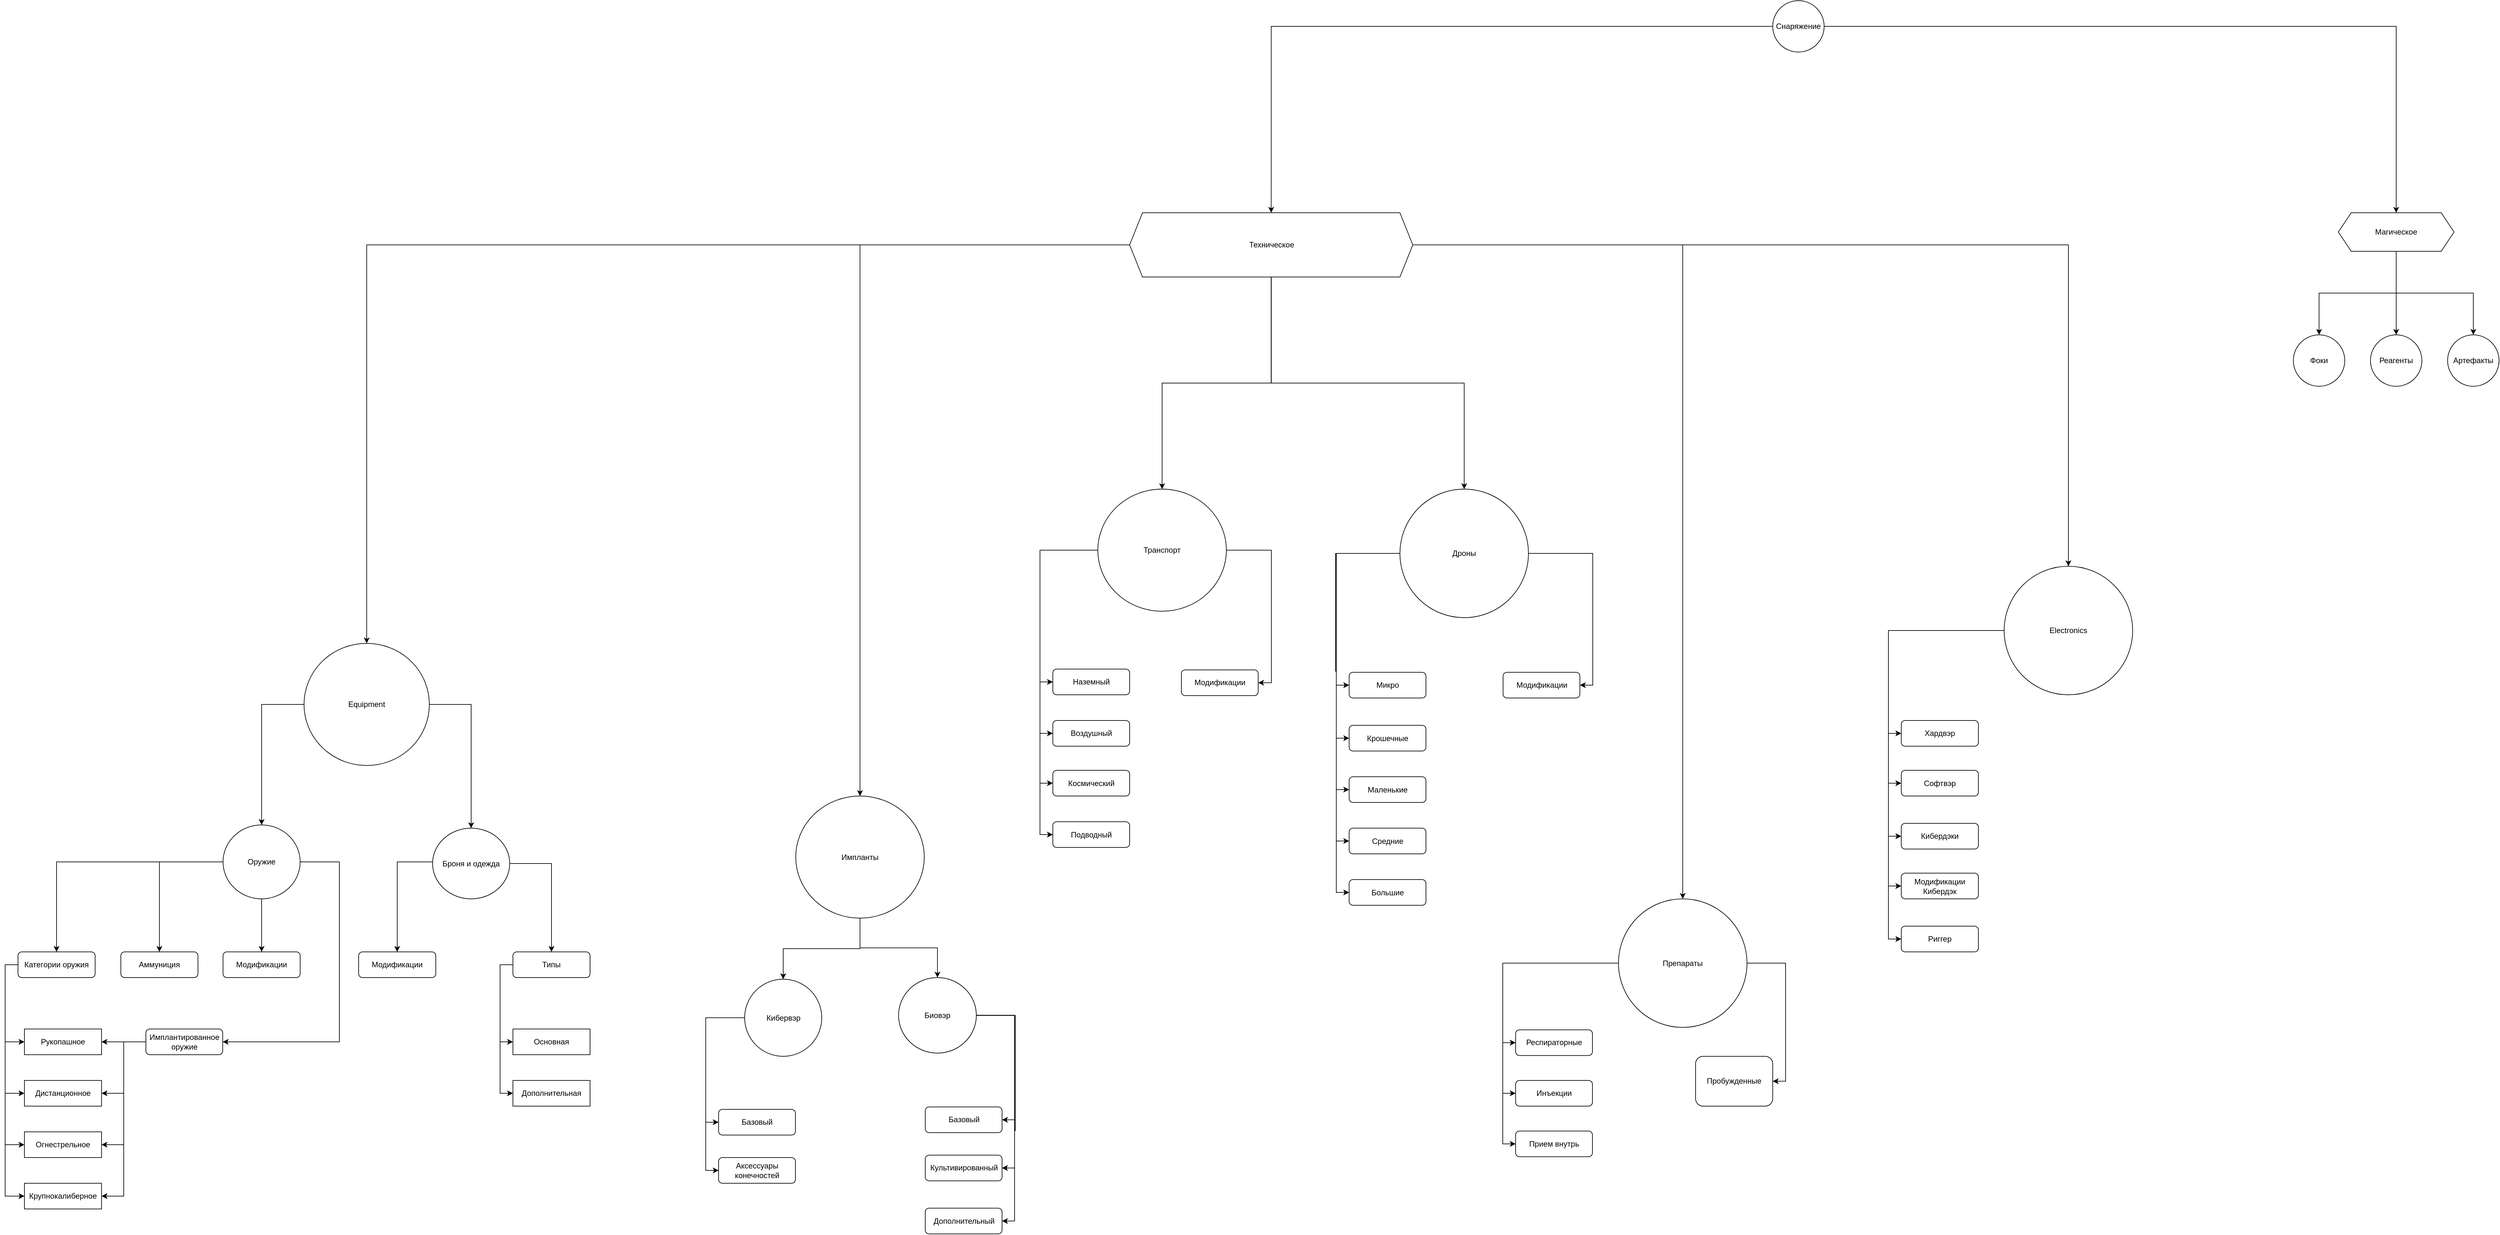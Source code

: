 <mxfile version="24.2.3" type="github">
  <diagram name="Страница — 1" id="TkwZ9CzfB_ljM-OEGUb-">
    <mxGraphModel dx="5728" dy="3205" grid="1" gridSize="10" guides="1" tooltips="1" connect="1" arrows="1" fold="1" page="1" pageScale="1" pageWidth="827" pageHeight="1169" math="0" shadow="0">
      <root>
        <mxCell id="0" />
        <mxCell id="1" parent="0" />
        <mxCell id="qQ1swpSXQCYVN6z1yTtD-25" style="edgeStyle=orthogonalEdgeStyle;rounded=0;orthogonalLoop=1;jettySize=auto;html=1;" parent="1" source="qQ1swpSXQCYVN6z1yTtD-8" target="qQ1swpSXQCYVN6z1yTtD-22" edge="1">
          <mxGeometry relative="1" as="geometry" />
        </mxCell>
        <mxCell id="qQ1swpSXQCYVN6z1yTtD-26" style="edgeStyle=orthogonalEdgeStyle;rounded=0;orthogonalLoop=1;jettySize=auto;html=1;" parent="1" source="qQ1swpSXQCYVN6z1yTtD-8" target="qQ1swpSXQCYVN6z1yTtD-23" edge="1">
          <mxGeometry relative="1" as="geometry" />
        </mxCell>
        <mxCell id="qQ1swpSXQCYVN6z1yTtD-8" value="Equipment" style="ellipse;whiteSpace=wrap;html=1;" parent="1" vertex="1">
          <mxGeometry x="-3165" y="-280" width="195" height="190" as="geometry" />
        </mxCell>
        <mxCell id="qQ1swpSXQCYVN6z1yTtD-29" style="edgeStyle=orthogonalEdgeStyle;rounded=0;orthogonalLoop=1;jettySize=auto;html=1;" parent="1" source="qQ1swpSXQCYVN6z1yTtD-10" target="qQ1swpSXQCYVN6z1yTtD-27" edge="1">
          <mxGeometry relative="1" as="geometry" />
        </mxCell>
        <mxCell id="qQ1swpSXQCYVN6z1yTtD-30" style="edgeStyle=orthogonalEdgeStyle;rounded=0;orthogonalLoop=1;jettySize=auto;html=1;" parent="1" source="qQ1swpSXQCYVN6z1yTtD-10" target="qQ1swpSXQCYVN6z1yTtD-28" edge="1">
          <mxGeometry relative="1" as="geometry" />
        </mxCell>
        <mxCell id="qQ1swpSXQCYVN6z1yTtD-10" value="Импланты" style="ellipse;whiteSpace=wrap;html=1;" parent="1" vertex="1">
          <mxGeometry x="-2400" y="-42.5" width="200" height="190" as="geometry" />
        </mxCell>
        <mxCell id="kcCB_qPzNy23vx8DAFme-77" style="edgeStyle=orthogonalEdgeStyle;rounded=0;orthogonalLoop=1;jettySize=auto;html=1;entryX=0;entryY=0.5;entryDx=0;entryDy=0;" edge="1" parent="1" source="qQ1swpSXQCYVN6z1yTtD-11" target="kcCB_qPzNy23vx8DAFme-71">
          <mxGeometry relative="1" as="geometry">
            <Array as="points">
              <mxPoint x="-2020" y="-425" />
              <mxPoint x="-2020" y="-220" />
            </Array>
          </mxGeometry>
        </mxCell>
        <mxCell id="kcCB_qPzNy23vx8DAFme-78" style="edgeStyle=orthogonalEdgeStyle;rounded=0;orthogonalLoop=1;jettySize=auto;html=1;entryX=0;entryY=0.5;entryDx=0;entryDy=0;" edge="1" parent="1" source="qQ1swpSXQCYVN6z1yTtD-11" target="kcCB_qPzNy23vx8DAFme-72">
          <mxGeometry relative="1" as="geometry">
            <Array as="points">
              <mxPoint x="-2020" y="-425" />
              <mxPoint x="-2020" y="-140" />
            </Array>
          </mxGeometry>
        </mxCell>
        <mxCell id="kcCB_qPzNy23vx8DAFme-79" style="edgeStyle=orthogonalEdgeStyle;rounded=0;orthogonalLoop=1;jettySize=auto;html=1;entryX=0;entryY=0.5;entryDx=0;entryDy=0;" edge="1" parent="1" source="qQ1swpSXQCYVN6z1yTtD-11" target="kcCB_qPzNy23vx8DAFme-73">
          <mxGeometry relative="1" as="geometry">
            <Array as="points">
              <mxPoint x="-2020" y="-425" />
              <mxPoint x="-2020" y="-62" />
            </Array>
          </mxGeometry>
        </mxCell>
        <mxCell id="kcCB_qPzNy23vx8DAFme-80" style="edgeStyle=orthogonalEdgeStyle;rounded=0;orthogonalLoop=1;jettySize=auto;html=1;entryX=0;entryY=0.5;entryDx=0;entryDy=0;" edge="1" parent="1" source="qQ1swpSXQCYVN6z1yTtD-11" target="kcCB_qPzNy23vx8DAFme-74">
          <mxGeometry relative="1" as="geometry">
            <Array as="points">
              <mxPoint x="-2020" y="-425" />
              <mxPoint x="-2020" y="18" />
            </Array>
          </mxGeometry>
        </mxCell>
        <mxCell id="kcCB_qPzNy23vx8DAFme-83" style="edgeStyle=orthogonalEdgeStyle;rounded=0;orthogonalLoop=1;jettySize=auto;html=1;entryX=1;entryY=0.5;entryDx=0;entryDy=0;" edge="1" parent="1" source="qQ1swpSXQCYVN6z1yTtD-11" target="kcCB_qPzNy23vx8DAFme-75">
          <mxGeometry relative="1" as="geometry">
            <Array as="points">
              <mxPoint x="-1660" y="-425" />
              <mxPoint x="-1660" y="-219" />
            </Array>
          </mxGeometry>
        </mxCell>
        <mxCell id="qQ1swpSXQCYVN6z1yTtD-11" value="Транспорт" style="ellipse;whiteSpace=wrap;html=1;" parent="1" vertex="1">
          <mxGeometry x="-1930" y="-520" width="200" height="190" as="geometry" />
        </mxCell>
        <mxCell id="kcCB_qPzNy23vx8DAFme-103" style="edgeStyle=orthogonalEdgeStyle;rounded=0;orthogonalLoop=1;jettySize=auto;html=1;entryX=0;entryY=0.5;entryDx=0;entryDy=0;" edge="1" parent="1" source="qQ1swpSXQCYVN6z1yTtD-12" target="kcCB_qPzNy23vx8DAFme-92">
          <mxGeometry relative="1" as="geometry">
            <Array as="points">
              <mxPoint x="-1560" y="-419.5" />
              <mxPoint x="-1560" y="-277.5" />
              <mxPoint x="-1559" y="-277.5" />
              <mxPoint x="-1559" y="-215.5" />
            </Array>
          </mxGeometry>
        </mxCell>
        <mxCell id="kcCB_qPzNy23vx8DAFme-104" style="edgeStyle=orthogonalEdgeStyle;rounded=0;orthogonalLoop=1;jettySize=auto;html=1;entryX=0;entryY=0.5;entryDx=0;entryDy=0;" edge="1" parent="1" source="qQ1swpSXQCYVN6z1yTtD-12" target="kcCB_qPzNy23vx8DAFme-93">
          <mxGeometry relative="1" as="geometry">
            <Array as="points">
              <mxPoint x="-1560" y="-419.5" />
              <mxPoint x="-1560" y="-236.5" />
              <mxPoint x="-1559" y="-236.5" />
              <mxPoint x="-1559" y="-132.5" />
            </Array>
          </mxGeometry>
        </mxCell>
        <mxCell id="kcCB_qPzNy23vx8DAFme-105" style="edgeStyle=orthogonalEdgeStyle;rounded=0;orthogonalLoop=1;jettySize=auto;html=1;entryX=0;entryY=0.5;entryDx=0;entryDy=0;" edge="1" parent="1" source="qQ1swpSXQCYVN6z1yTtD-12" target="kcCB_qPzNy23vx8DAFme-94">
          <mxGeometry relative="1" as="geometry">
            <Array as="points">
              <mxPoint x="-1559" y="-419.5" />
              <mxPoint x="-1559" y="-52.5" />
            </Array>
          </mxGeometry>
        </mxCell>
        <mxCell id="kcCB_qPzNy23vx8DAFme-106" style="edgeStyle=orthogonalEdgeStyle;rounded=0;orthogonalLoop=1;jettySize=auto;html=1;entryX=0;entryY=0.5;entryDx=0;entryDy=0;" edge="1" parent="1" source="qQ1swpSXQCYVN6z1yTtD-12" target="kcCB_qPzNy23vx8DAFme-95">
          <mxGeometry relative="1" as="geometry">
            <Array as="points">
              <mxPoint x="-1559" y="-419.5" />
              <mxPoint x="-1559" y="27.5" />
            </Array>
          </mxGeometry>
        </mxCell>
        <mxCell id="kcCB_qPzNy23vx8DAFme-107" style="edgeStyle=orthogonalEdgeStyle;rounded=0;orthogonalLoop=1;jettySize=auto;html=1;entryX=0;entryY=0.5;entryDx=0;entryDy=0;" edge="1" parent="1" source="qQ1swpSXQCYVN6z1yTtD-12" target="kcCB_qPzNy23vx8DAFme-96">
          <mxGeometry relative="1" as="geometry">
            <Array as="points">
              <mxPoint x="-1559" y="-419.5" />
              <mxPoint x="-1559" y="107.5" />
            </Array>
          </mxGeometry>
        </mxCell>
        <mxCell id="kcCB_qPzNy23vx8DAFme-108" style="edgeStyle=orthogonalEdgeStyle;rounded=0;orthogonalLoop=1;jettySize=auto;html=1;entryX=1;entryY=0.5;entryDx=0;entryDy=0;" edge="1" parent="1" source="qQ1swpSXQCYVN6z1yTtD-12" target="kcCB_qPzNy23vx8DAFme-84">
          <mxGeometry relative="1" as="geometry">
            <Array as="points">
              <mxPoint x="-1160" y="-419.5" />
              <mxPoint x="-1160" y="-215.5" />
            </Array>
          </mxGeometry>
        </mxCell>
        <mxCell id="qQ1swpSXQCYVN6z1yTtD-12" value="Дроны" style="ellipse;whiteSpace=wrap;html=1;" parent="1" vertex="1">
          <mxGeometry x="-1460" y="-520" width="200" height="200" as="geometry" />
        </mxCell>
        <mxCell id="kcCB_qPzNy23vx8DAFme-123" style="edgeStyle=orthogonalEdgeStyle;rounded=0;orthogonalLoop=1;jettySize=auto;html=1;entryX=0;entryY=0.5;entryDx=0;entryDy=0;" edge="1" parent="1" source="qQ1swpSXQCYVN6z1yTtD-13" target="kcCB_qPzNy23vx8DAFme-120">
          <mxGeometry relative="1" as="geometry" />
        </mxCell>
        <mxCell id="kcCB_qPzNy23vx8DAFme-124" style="edgeStyle=orthogonalEdgeStyle;rounded=0;orthogonalLoop=1;jettySize=auto;html=1;entryX=0;entryY=0.5;entryDx=0;entryDy=0;" edge="1" parent="1" source="qQ1swpSXQCYVN6z1yTtD-13" target="kcCB_qPzNy23vx8DAFme-121">
          <mxGeometry relative="1" as="geometry" />
        </mxCell>
        <mxCell id="kcCB_qPzNy23vx8DAFme-125" style="edgeStyle=orthogonalEdgeStyle;rounded=0;orthogonalLoop=1;jettySize=auto;html=1;entryX=0;entryY=0.5;entryDx=0;entryDy=0;" edge="1" parent="1" source="qQ1swpSXQCYVN6z1yTtD-13" target="kcCB_qPzNy23vx8DAFme-122">
          <mxGeometry relative="1" as="geometry" />
        </mxCell>
        <mxCell id="kcCB_qPzNy23vx8DAFme-127" style="edgeStyle=orthogonalEdgeStyle;rounded=0;orthogonalLoop=1;jettySize=auto;html=1;entryX=1;entryY=0.5;entryDx=0;entryDy=0;" edge="1" parent="1" source="qQ1swpSXQCYVN6z1yTtD-13" target="kcCB_qPzNy23vx8DAFme-126">
          <mxGeometry relative="1" as="geometry">
            <Array as="points">
              <mxPoint x="-860" y="218" />
              <mxPoint x="-860" y="401" />
            </Array>
          </mxGeometry>
        </mxCell>
        <mxCell id="qQ1swpSXQCYVN6z1yTtD-13" value="Препараты" style="ellipse;whiteSpace=wrap;html=1;" parent="1" vertex="1">
          <mxGeometry x="-1120" y="117.5" width="200" height="200" as="geometry" />
        </mxCell>
        <mxCell id="kcCB_qPzNy23vx8DAFme-133" style="edgeStyle=orthogonalEdgeStyle;rounded=0;orthogonalLoop=1;jettySize=auto;html=1;entryX=0;entryY=0.5;entryDx=0;entryDy=0;" edge="1" parent="1" source="qQ1swpSXQCYVN6z1yTtD-14" target="kcCB_qPzNy23vx8DAFme-128">
          <mxGeometry relative="1" as="geometry" />
        </mxCell>
        <mxCell id="kcCB_qPzNy23vx8DAFme-134" style="edgeStyle=orthogonalEdgeStyle;rounded=0;orthogonalLoop=1;jettySize=auto;html=1;entryX=0;entryY=0.5;entryDx=0;entryDy=0;" edge="1" parent="1" source="qQ1swpSXQCYVN6z1yTtD-14" target="kcCB_qPzNy23vx8DAFme-129">
          <mxGeometry relative="1" as="geometry" />
        </mxCell>
        <mxCell id="kcCB_qPzNy23vx8DAFme-135" style="edgeStyle=orthogonalEdgeStyle;rounded=0;orthogonalLoop=1;jettySize=auto;html=1;entryX=0;entryY=0.5;entryDx=0;entryDy=0;" edge="1" parent="1" source="qQ1swpSXQCYVN6z1yTtD-14" target="kcCB_qPzNy23vx8DAFme-130">
          <mxGeometry relative="1" as="geometry" />
        </mxCell>
        <mxCell id="kcCB_qPzNy23vx8DAFme-136" style="edgeStyle=orthogonalEdgeStyle;rounded=0;orthogonalLoop=1;jettySize=auto;html=1;entryX=0;entryY=0.5;entryDx=0;entryDy=0;" edge="1" parent="1" source="qQ1swpSXQCYVN6z1yTtD-14" target="kcCB_qPzNy23vx8DAFme-131">
          <mxGeometry relative="1" as="geometry" />
        </mxCell>
        <mxCell id="kcCB_qPzNy23vx8DAFme-137" style="edgeStyle=orthogonalEdgeStyle;rounded=0;orthogonalLoop=1;jettySize=auto;html=1;entryX=0;entryY=0.5;entryDx=0;entryDy=0;" edge="1" parent="1" source="qQ1swpSXQCYVN6z1yTtD-14" target="kcCB_qPzNy23vx8DAFme-132">
          <mxGeometry relative="1" as="geometry" />
        </mxCell>
        <mxCell id="qQ1swpSXQCYVN6z1yTtD-14" value="Electronics" style="ellipse;whiteSpace=wrap;html=1;" parent="1" vertex="1">
          <mxGeometry x="-520" y="-400" width="200" height="200" as="geometry" />
        </mxCell>
        <mxCell id="kcCB_qPzNy23vx8DAFme-44" style="edgeStyle=orthogonalEdgeStyle;rounded=0;orthogonalLoop=1;jettySize=auto;html=1;entryX=0.5;entryY=0;entryDx=0;entryDy=0;" edge="1" parent="1" source="qQ1swpSXQCYVN6z1yTtD-22" target="kcCB_qPzNy23vx8DAFme-30">
          <mxGeometry relative="1" as="geometry" />
        </mxCell>
        <mxCell id="kcCB_qPzNy23vx8DAFme-45" style="edgeStyle=orthogonalEdgeStyle;rounded=0;orthogonalLoop=1;jettySize=auto;html=1;entryX=0.5;entryY=0;entryDx=0;entryDy=0;" edge="1" parent="1" source="qQ1swpSXQCYVN6z1yTtD-22" target="kcCB_qPzNy23vx8DAFme-39">
          <mxGeometry relative="1" as="geometry" />
        </mxCell>
        <mxCell id="kcCB_qPzNy23vx8DAFme-46" style="edgeStyle=orthogonalEdgeStyle;rounded=0;orthogonalLoop=1;jettySize=auto;html=1;" edge="1" parent="1" source="qQ1swpSXQCYVN6z1yTtD-22" target="kcCB_qPzNy23vx8DAFme-41">
          <mxGeometry relative="1" as="geometry" />
        </mxCell>
        <mxCell id="kcCB_qPzNy23vx8DAFme-66" style="edgeStyle=orthogonalEdgeStyle;rounded=0;orthogonalLoop=1;jettySize=auto;html=1;entryX=1;entryY=0.5;entryDx=0;entryDy=0;" edge="1" parent="1" source="qQ1swpSXQCYVN6z1yTtD-22" target="kcCB_qPzNy23vx8DAFme-61">
          <mxGeometry relative="1" as="geometry">
            <Array as="points">
              <mxPoint x="-3110" y="60" />
              <mxPoint x="-3110" y="340" />
            </Array>
          </mxGeometry>
        </mxCell>
        <mxCell id="qQ1swpSXQCYVN6z1yTtD-22" value="Оружие" style="ellipse;whiteSpace=wrap;html=1;" parent="1" vertex="1">
          <mxGeometry x="-3291" y="2.5" width="120" height="115" as="geometry" />
        </mxCell>
        <mxCell id="kcCB_qPzNy23vx8DAFme-12" style="edgeStyle=orthogonalEdgeStyle;rounded=0;orthogonalLoop=1;jettySize=auto;html=1;entryX=0.5;entryY=0;entryDx=0;entryDy=0;" edge="1" parent="1" source="qQ1swpSXQCYVN6z1yTtD-23" target="kcCB_qPzNy23vx8DAFme-1">
          <mxGeometry relative="1" as="geometry" />
        </mxCell>
        <mxCell id="kcCB_qPzNy23vx8DAFme-19" style="edgeStyle=orthogonalEdgeStyle;rounded=0;orthogonalLoop=1;jettySize=auto;html=1;entryX=0.5;entryY=0;entryDx=0;entryDy=0;" edge="1" parent="1" source="qQ1swpSXQCYVN6z1yTtD-23" target="kcCB_qPzNy23vx8DAFme-18">
          <mxGeometry relative="1" as="geometry">
            <Array as="points">
              <mxPoint x="-3020" y="60" />
            </Array>
          </mxGeometry>
        </mxCell>
        <mxCell id="qQ1swpSXQCYVN6z1yTtD-23" value="Броня и одежда" style="ellipse;whiteSpace=wrap;html=1;" parent="1" vertex="1">
          <mxGeometry x="-2965" y="7.5" width="120" height="110" as="geometry" />
        </mxCell>
        <mxCell id="kcCB_qPzNy23vx8DAFme-62" style="edgeStyle=orthogonalEdgeStyle;rounded=0;orthogonalLoop=1;jettySize=auto;html=1;entryX=0;entryY=0.5;entryDx=0;entryDy=0;" edge="1" parent="1" source="qQ1swpSXQCYVN6z1yTtD-27" target="kcCB_qPzNy23vx8DAFme-59">
          <mxGeometry relative="1" as="geometry">
            <Array as="points">
              <mxPoint x="-2540" y="303" />
              <mxPoint x="-2540" y="465" />
            </Array>
          </mxGeometry>
        </mxCell>
        <mxCell id="kcCB_qPzNy23vx8DAFme-63" style="edgeStyle=orthogonalEdgeStyle;rounded=0;orthogonalLoop=1;jettySize=auto;html=1;entryX=0;entryY=0.5;entryDx=0;entryDy=0;" edge="1" parent="1" source="qQ1swpSXQCYVN6z1yTtD-27" target="kcCB_qPzNy23vx8DAFme-60">
          <mxGeometry relative="1" as="geometry">
            <Array as="points">
              <mxPoint x="-2540" y="303" />
              <mxPoint x="-2540" y="540" />
            </Array>
          </mxGeometry>
        </mxCell>
        <mxCell id="qQ1swpSXQCYVN6z1yTtD-27" value="Кибервэр" style="ellipse;whiteSpace=wrap;html=1;" parent="1" vertex="1">
          <mxGeometry x="-2479.5" y="242.5" width="120" height="120" as="geometry" />
        </mxCell>
        <mxCell id="kcCB_qPzNy23vx8DAFme-65" style="edgeStyle=orthogonalEdgeStyle;rounded=0;orthogonalLoop=1;jettySize=auto;html=1;entryX=1;entryY=0.5;entryDx=0;entryDy=0;" edge="1" parent="1" source="qQ1swpSXQCYVN6z1yTtD-28" target="kcCB_qPzNy23vx8DAFme-56">
          <mxGeometry relative="1" as="geometry">
            <Array as="points">
              <mxPoint x="-2059.5" y="299.25" />
              <mxPoint x="-2059.5" y="461.25" />
            </Array>
          </mxGeometry>
        </mxCell>
        <mxCell id="kcCB_qPzNy23vx8DAFme-109" style="edgeStyle=orthogonalEdgeStyle;rounded=0;orthogonalLoop=1;jettySize=auto;html=1;entryX=1;entryY=0.5;entryDx=0;entryDy=0;" edge="1" parent="1" source="qQ1swpSXQCYVN6z1yTtD-28" target="kcCB_qPzNy23vx8DAFme-57">
          <mxGeometry relative="1" as="geometry">
            <Array as="points">
              <mxPoint x="-2059.5" y="299.25" />
              <mxPoint x="-2059.5" y="536.25" />
            </Array>
          </mxGeometry>
        </mxCell>
        <mxCell id="kcCB_qPzNy23vx8DAFme-110" style="edgeStyle=orthogonalEdgeStyle;rounded=0;orthogonalLoop=1;jettySize=auto;html=1;entryX=1;entryY=0.5;entryDx=0;entryDy=0;" edge="1" parent="1" source="qQ1swpSXQCYVN6z1yTtD-28" target="kcCB_qPzNy23vx8DAFme-58">
          <mxGeometry relative="1" as="geometry">
            <Array as="points">
              <mxPoint x="-2058.5" y="299.25" />
              <mxPoint x="-2058.5" y="478.25" />
              <mxPoint x="-2059.5" y="478.25" />
              <mxPoint x="-2059.5" y="619.25" />
            </Array>
          </mxGeometry>
        </mxCell>
        <mxCell id="qQ1swpSXQCYVN6z1yTtD-28" value="Биовэр" style="ellipse;whiteSpace=wrap;html=1;" parent="1" vertex="1">
          <mxGeometry x="-2240" y="240" width="121" height="117.5" as="geometry" />
        </mxCell>
        <mxCell id="kcCB_qPzNy23vx8DAFme-16" style="edgeStyle=orthogonalEdgeStyle;rounded=0;orthogonalLoop=1;jettySize=auto;html=1;entryX=0;entryY=0.5;entryDx=0;entryDy=0;" edge="1" parent="1" source="kcCB_qPzNy23vx8DAFme-1" target="kcCB_qPzNy23vx8DAFme-7">
          <mxGeometry relative="1" as="geometry">
            <Array as="points">
              <mxPoint x="-2860" y="220" />
              <mxPoint x="-2860" y="340" />
            </Array>
          </mxGeometry>
        </mxCell>
        <mxCell id="kcCB_qPzNy23vx8DAFme-17" style="edgeStyle=orthogonalEdgeStyle;rounded=0;orthogonalLoop=1;jettySize=auto;html=1;entryX=0;entryY=0.5;entryDx=0;entryDy=0;" edge="1" parent="1" source="kcCB_qPzNy23vx8DAFme-1" target="kcCB_qPzNy23vx8DAFme-8">
          <mxGeometry relative="1" as="geometry">
            <Array as="points">
              <mxPoint x="-2860" y="220" />
              <mxPoint x="-2860" y="420" />
            </Array>
          </mxGeometry>
        </mxCell>
        <mxCell id="kcCB_qPzNy23vx8DAFme-1" value="Типы" style="rounded=1;whiteSpace=wrap;html=1;" vertex="1" parent="1">
          <mxGeometry x="-2840" y="200" width="120" height="40" as="geometry" />
        </mxCell>
        <mxCell id="kcCB_qPzNy23vx8DAFme-7" value="Основная" style="rounded=0;whiteSpace=wrap;html=1;" vertex="1" parent="1">
          <mxGeometry x="-2840" y="320" width="120" height="40" as="geometry" />
        </mxCell>
        <mxCell id="kcCB_qPzNy23vx8DAFme-8" value="Дополнительная" style="rounded=0;whiteSpace=wrap;html=1;" vertex="1" parent="1">
          <mxGeometry x="-2840" y="400" width="120" height="40" as="geometry" />
        </mxCell>
        <mxCell id="kcCB_qPzNy23vx8DAFme-18" value="Модификации" style="rounded=1;whiteSpace=wrap;html=1;" vertex="1" parent="1">
          <mxGeometry x="-3080" y="200" width="120" height="40" as="geometry" />
        </mxCell>
        <mxCell id="kcCB_qPzNy23vx8DAFme-30" value="Модификации" style="rounded=1;whiteSpace=wrap;html=1;" vertex="1" parent="1">
          <mxGeometry x="-3291" y="200" width="120" height="40" as="geometry" />
        </mxCell>
        <mxCell id="kcCB_qPzNy23vx8DAFme-39" value="Аммуниция" style="rounded=1;whiteSpace=wrap;html=1;" vertex="1" parent="1">
          <mxGeometry x="-3450" y="200" width="120" height="40" as="geometry" />
        </mxCell>
        <mxCell id="kcCB_qPzNy23vx8DAFme-111" style="edgeStyle=orthogonalEdgeStyle;rounded=0;orthogonalLoop=1;jettySize=auto;html=1;entryX=0;entryY=0.5;entryDx=0;entryDy=0;" edge="1" parent="1" source="kcCB_qPzNy23vx8DAFme-41" target="kcCB_qPzNy23vx8DAFme-48">
          <mxGeometry relative="1" as="geometry">
            <Array as="points">
              <mxPoint x="-3630" y="220" />
              <mxPoint x="-3630" y="340" />
            </Array>
          </mxGeometry>
        </mxCell>
        <mxCell id="kcCB_qPzNy23vx8DAFme-112" style="edgeStyle=orthogonalEdgeStyle;rounded=0;orthogonalLoop=1;jettySize=auto;html=1;entryX=0;entryY=0.5;entryDx=0;entryDy=0;" edge="1" parent="1" source="kcCB_qPzNy23vx8DAFme-41" target="kcCB_qPzNy23vx8DAFme-49">
          <mxGeometry relative="1" as="geometry">
            <Array as="points">
              <mxPoint x="-3630" y="220" />
              <mxPoint x="-3630" y="420" />
            </Array>
          </mxGeometry>
        </mxCell>
        <mxCell id="kcCB_qPzNy23vx8DAFme-113" style="edgeStyle=orthogonalEdgeStyle;rounded=0;orthogonalLoop=1;jettySize=auto;html=1;entryX=0;entryY=0.5;entryDx=0;entryDy=0;" edge="1" parent="1" source="kcCB_qPzNy23vx8DAFme-41" target="kcCB_qPzNy23vx8DAFme-50">
          <mxGeometry relative="1" as="geometry">
            <Array as="points">
              <mxPoint x="-3630" y="220" />
              <mxPoint x="-3630" y="500" />
            </Array>
          </mxGeometry>
        </mxCell>
        <mxCell id="kcCB_qPzNy23vx8DAFme-114" style="edgeStyle=orthogonalEdgeStyle;rounded=0;orthogonalLoop=1;jettySize=auto;html=1;entryX=0;entryY=0.5;entryDx=0;entryDy=0;" edge="1" parent="1" source="kcCB_qPzNy23vx8DAFme-41" target="kcCB_qPzNy23vx8DAFme-51">
          <mxGeometry relative="1" as="geometry">
            <Array as="points">
              <mxPoint x="-3630" y="220" />
              <mxPoint x="-3630" y="580" />
            </Array>
          </mxGeometry>
        </mxCell>
        <mxCell id="kcCB_qPzNy23vx8DAFme-41" value="Категории оружия" style="rounded=1;whiteSpace=wrap;html=1;" vertex="1" parent="1">
          <mxGeometry x="-3610" y="200" width="120" height="40" as="geometry" />
        </mxCell>
        <mxCell id="kcCB_qPzNy23vx8DAFme-48" value="Рукопашное" style="rounded=0;whiteSpace=wrap;html=1;" vertex="1" parent="1">
          <mxGeometry x="-3600" y="320" width="120" height="40" as="geometry" />
        </mxCell>
        <mxCell id="kcCB_qPzNy23vx8DAFme-49" value="Дистанционное" style="rounded=0;whiteSpace=wrap;html=1;" vertex="1" parent="1">
          <mxGeometry x="-3600" y="400" width="120" height="40" as="geometry" />
        </mxCell>
        <mxCell id="kcCB_qPzNy23vx8DAFme-50" value="Огнестрельное" style="rounded=0;whiteSpace=wrap;html=1;" vertex="1" parent="1">
          <mxGeometry x="-3600" y="480" width="120" height="40" as="geometry" />
        </mxCell>
        <mxCell id="kcCB_qPzNy23vx8DAFme-51" value="Крупнокалиберное" style="rounded=0;whiteSpace=wrap;html=1;" vertex="1" parent="1">
          <mxGeometry x="-3600" y="560" width="120" height="40" as="geometry" />
        </mxCell>
        <mxCell id="kcCB_qPzNy23vx8DAFme-56" value="Базовый" style="rounded=1;whiteSpace=wrap;html=1;" vertex="1" parent="1">
          <mxGeometry x="-2198.5" y="441.25" width="119.5" height="40" as="geometry" />
        </mxCell>
        <mxCell id="kcCB_qPzNy23vx8DAFme-57" value="Культивированный" style="rounded=1;whiteSpace=wrap;html=1;" vertex="1" parent="1">
          <mxGeometry x="-2198.5" y="516.25" width="119.5" height="40" as="geometry" />
        </mxCell>
        <mxCell id="kcCB_qPzNy23vx8DAFme-58" value="Дополнительный" style="rounded=1;whiteSpace=wrap;html=1;" vertex="1" parent="1">
          <mxGeometry x="-2198.5" y="598.75" width="119.5" height="40" as="geometry" />
        </mxCell>
        <mxCell id="kcCB_qPzNy23vx8DAFme-59" value="Базовый" style="rounded=1;whiteSpace=wrap;html=1;" vertex="1" parent="1">
          <mxGeometry x="-2520" y="445" width="119.5" height="40" as="geometry" />
        </mxCell>
        <mxCell id="kcCB_qPzNy23vx8DAFme-60" value="Аксессуары конечностей" style="rounded=1;whiteSpace=wrap;html=1;" vertex="1" parent="1">
          <mxGeometry x="-2520" y="520" width="119.5" height="40" as="geometry" />
        </mxCell>
        <mxCell id="kcCB_qPzNy23vx8DAFme-67" style="edgeStyle=orthogonalEdgeStyle;rounded=0;orthogonalLoop=1;jettySize=auto;html=1;" edge="1" parent="1" source="kcCB_qPzNy23vx8DAFme-61" target="kcCB_qPzNy23vx8DAFme-48">
          <mxGeometry relative="1" as="geometry" />
        </mxCell>
        <mxCell id="kcCB_qPzNy23vx8DAFme-68" style="edgeStyle=orthogonalEdgeStyle;rounded=0;orthogonalLoop=1;jettySize=auto;html=1;entryX=1;entryY=0.5;entryDx=0;entryDy=0;" edge="1" parent="1" source="kcCB_qPzNy23vx8DAFme-61" target="kcCB_qPzNy23vx8DAFme-49">
          <mxGeometry relative="1" as="geometry" />
        </mxCell>
        <mxCell id="kcCB_qPzNy23vx8DAFme-69" style="edgeStyle=orthogonalEdgeStyle;rounded=0;orthogonalLoop=1;jettySize=auto;html=1;entryX=1;entryY=0.5;entryDx=0;entryDy=0;" edge="1" parent="1" source="kcCB_qPzNy23vx8DAFme-61" target="kcCB_qPzNy23vx8DAFme-50">
          <mxGeometry relative="1" as="geometry" />
        </mxCell>
        <mxCell id="kcCB_qPzNy23vx8DAFme-70" style="edgeStyle=orthogonalEdgeStyle;rounded=0;orthogonalLoop=1;jettySize=auto;html=1;entryX=1;entryY=0.5;entryDx=0;entryDy=0;" edge="1" parent="1" source="kcCB_qPzNy23vx8DAFme-61" target="kcCB_qPzNy23vx8DAFme-51">
          <mxGeometry relative="1" as="geometry" />
        </mxCell>
        <mxCell id="kcCB_qPzNy23vx8DAFme-61" value="Имплантированное оружие" style="rounded=1;whiteSpace=wrap;html=1;" vertex="1" parent="1">
          <mxGeometry x="-3411" y="320" width="119.5" height="40" as="geometry" />
        </mxCell>
        <mxCell id="kcCB_qPzNy23vx8DAFme-71" value="Наземный" style="rounded=1;whiteSpace=wrap;html=1;" vertex="1" parent="1">
          <mxGeometry x="-2000" y="-240" width="119.5" height="40" as="geometry" />
        </mxCell>
        <mxCell id="kcCB_qPzNy23vx8DAFme-72" value="Воздушный" style="rounded=1;whiteSpace=wrap;html=1;" vertex="1" parent="1">
          <mxGeometry x="-2000" y="-160" width="119.5" height="40" as="geometry" />
        </mxCell>
        <mxCell id="kcCB_qPzNy23vx8DAFme-73" value="Космический" style="rounded=1;whiteSpace=wrap;html=1;" vertex="1" parent="1">
          <mxGeometry x="-2000" y="-82.5" width="119.5" height="40" as="geometry" />
        </mxCell>
        <mxCell id="kcCB_qPzNy23vx8DAFme-74" value="Подводный" style="rounded=1;whiteSpace=wrap;html=1;" vertex="1" parent="1">
          <mxGeometry x="-2000" y="-2.5" width="119.5" height="40" as="geometry" />
        </mxCell>
        <mxCell id="kcCB_qPzNy23vx8DAFme-75" value="Модификации" style="rounded=1;whiteSpace=wrap;html=1;" vertex="1" parent="1">
          <mxGeometry x="-1800" y="-238.75" width="119.5" height="40" as="geometry" />
        </mxCell>
        <mxCell id="kcCB_qPzNy23vx8DAFme-84" value="Модификации" style="rounded=1;whiteSpace=wrap;html=1;" vertex="1" parent="1">
          <mxGeometry x="-1299.5" y="-235" width="119.5" height="40" as="geometry" />
        </mxCell>
        <mxCell id="kcCB_qPzNy23vx8DAFme-92" value="Микро" style="rounded=1;whiteSpace=wrap;html=1;" vertex="1" parent="1">
          <mxGeometry x="-1539" y="-235" width="119.5" height="40" as="geometry" />
        </mxCell>
        <mxCell id="kcCB_qPzNy23vx8DAFme-93" value="Крошечные" style="rounded=1;whiteSpace=wrap;html=1;" vertex="1" parent="1">
          <mxGeometry x="-1539" y="-152.5" width="119.5" height="40" as="geometry" />
        </mxCell>
        <mxCell id="kcCB_qPzNy23vx8DAFme-94" value="Маленькие" style="rounded=1;whiteSpace=wrap;html=1;" vertex="1" parent="1">
          <mxGeometry x="-1539" y="-72.5" width="119.5" height="40" as="geometry" />
        </mxCell>
        <mxCell id="kcCB_qPzNy23vx8DAFme-95" value="Средние" style="rounded=1;whiteSpace=wrap;html=1;" vertex="1" parent="1">
          <mxGeometry x="-1539" y="7.5" width="119.5" height="40" as="geometry" />
        </mxCell>
        <mxCell id="kcCB_qPzNy23vx8DAFme-96" value="Большие" style="rounded=1;whiteSpace=wrap;html=1;" vertex="1" parent="1">
          <mxGeometry x="-1539" y="87.5" width="119.5" height="40" as="geometry" />
        </mxCell>
        <mxCell id="kcCB_qPzNy23vx8DAFme-120" value="Респираторные" style="rounded=1;whiteSpace=wrap;html=1;" vertex="1" parent="1">
          <mxGeometry x="-1280" y="321.25" width="119.5" height="40" as="geometry" />
        </mxCell>
        <mxCell id="kcCB_qPzNy23vx8DAFme-121" value="Инъекции" style="rounded=1;whiteSpace=wrap;html=1;" vertex="1" parent="1">
          <mxGeometry x="-1280" y="400" width="119.5" height="40" as="geometry" />
        </mxCell>
        <mxCell id="kcCB_qPzNy23vx8DAFme-122" value="Прием внутрь" style="rounded=1;whiteSpace=wrap;html=1;" vertex="1" parent="1">
          <mxGeometry x="-1280" y="478.75" width="119.5" height="40" as="geometry" />
        </mxCell>
        <mxCell id="kcCB_qPzNy23vx8DAFme-126" value="Пробужденные" style="rounded=1;whiteSpace=wrap;html=1;" vertex="1" parent="1">
          <mxGeometry x="-1000" y="362.5" width="120" height="77.5" as="geometry" />
        </mxCell>
        <mxCell id="kcCB_qPzNy23vx8DAFme-128" value="Хардвэр" style="rounded=1;whiteSpace=wrap;html=1;" vertex="1" parent="1">
          <mxGeometry x="-680" y="-160" width="120" height="40" as="geometry" />
        </mxCell>
        <mxCell id="kcCB_qPzNy23vx8DAFme-129" value="Софтвэр" style="rounded=1;whiteSpace=wrap;html=1;" vertex="1" parent="1">
          <mxGeometry x="-680" y="-82.5" width="120" height="40" as="geometry" />
        </mxCell>
        <mxCell id="kcCB_qPzNy23vx8DAFme-130" value="Кибердэки" style="rounded=1;whiteSpace=wrap;html=1;" vertex="1" parent="1">
          <mxGeometry x="-680" width="120" height="40" as="geometry" />
        </mxCell>
        <mxCell id="kcCB_qPzNy23vx8DAFme-131" value="Модификации Кибердэк" style="rounded=1;whiteSpace=wrap;html=1;" vertex="1" parent="1">
          <mxGeometry x="-680" y="77.5" width="120" height="40" as="geometry" />
        </mxCell>
        <mxCell id="kcCB_qPzNy23vx8DAFme-132" value="Риггер" style="rounded=1;whiteSpace=wrap;html=1;" vertex="1" parent="1">
          <mxGeometry x="-680" y="160" width="120" height="40" as="geometry" />
        </mxCell>
        <mxCell id="kcCB_qPzNy23vx8DAFme-139" style="edgeStyle=orthogonalEdgeStyle;rounded=0;orthogonalLoop=1;jettySize=auto;html=1;" edge="1" parent="1" source="kcCB_qPzNy23vx8DAFme-138" target="qQ1swpSXQCYVN6z1yTtD-11">
          <mxGeometry relative="1" as="geometry" />
        </mxCell>
        <mxCell id="kcCB_qPzNy23vx8DAFme-140" style="edgeStyle=orthogonalEdgeStyle;rounded=0;orthogonalLoop=1;jettySize=auto;html=1;" edge="1" parent="1" source="kcCB_qPzNy23vx8DAFme-138" target="qQ1swpSXQCYVN6z1yTtD-12">
          <mxGeometry relative="1" as="geometry" />
        </mxCell>
        <mxCell id="kcCB_qPzNy23vx8DAFme-141" style="edgeStyle=orthogonalEdgeStyle;rounded=0;orthogonalLoop=1;jettySize=auto;html=1;" edge="1" parent="1" source="kcCB_qPzNy23vx8DAFme-138" target="qQ1swpSXQCYVN6z1yTtD-10">
          <mxGeometry relative="1" as="geometry" />
        </mxCell>
        <mxCell id="kcCB_qPzNy23vx8DAFme-142" style="edgeStyle=orthogonalEdgeStyle;rounded=0;orthogonalLoop=1;jettySize=auto;html=1;entryX=0.5;entryY=0;entryDx=0;entryDy=0;" edge="1" parent="1" source="kcCB_qPzNy23vx8DAFme-138" target="qQ1swpSXQCYVN6z1yTtD-8">
          <mxGeometry relative="1" as="geometry" />
        </mxCell>
        <mxCell id="kcCB_qPzNy23vx8DAFme-143" style="edgeStyle=orthogonalEdgeStyle;rounded=0;orthogonalLoop=1;jettySize=auto;html=1;entryX=0.5;entryY=0;entryDx=0;entryDy=0;" edge="1" parent="1" source="kcCB_qPzNy23vx8DAFme-138" target="qQ1swpSXQCYVN6z1yTtD-13">
          <mxGeometry relative="1" as="geometry" />
        </mxCell>
        <mxCell id="kcCB_qPzNy23vx8DAFme-144" style="edgeStyle=orthogonalEdgeStyle;rounded=0;orthogonalLoop=1;jettySize=auto;html=1;" edge="1" parent="1" source="kcCB_qPzNy23vx8DAFme-138" target="qQ1swpSXQCYVN6z1yTtD-14">
          <mxGeometry relative="1" as="geometry" />
        </mxCell>
        <mxCell id="kcCB_qPzNy23vx8DAFme-138" value="Техническое" style="shape=hexagon;perimeter=hexagonPerimeter2;whiteSpace=wrap;html=1;fixedSize=1;" vertex="1" parent="1">
          <mxGeometry x="-1880.5" y="-950" width="440.5" height="100" as="geometry" />
        </mxCell>
        <mxCell id="kcCB_qPzNy23vx8DAFme-151" style="edgeStyle=orthogonalEdgeStyle;rounded=0;orthogonalLoop=1;jettySize=auto;html=1;entryX=0.5;entryY=0;entryDx=0;entryDy=0;" edge="1" parent="1" source="kcCB_qPzNy23vx8DAFme-145" target="kcCB_qPzNy23vx8DAFme-149">
          <mxGeometry relative="1" as="geometry" />
        </mxCell>
        <mxCell id="kcCB_qPzNy23vx8DAFme-152" style="edgeStyle=orthogonalEdgeStyle;rounded=0;orthogonalLoop=1;jettySize=auto;html=1;entryX=0.5;entryY=0;entryDx=0;entryDy=0;" edge="1" parent="1" source="kcCB_qPzNy23vx8DAFme-145" target="kcCB_qPzNy23vx8DAFme-148">
          <mxGeometry relative="1" as="geometry" />
        </mxCell>
        <mxCell id="kcCB_qPzNy23vx8DAFme-153" style="edgeStyle=orthogonalEdgeStyle;rounded=0;orthogonalLoop=1;jettySize=auto;html=1;entryX=0.5;entryY=0;entryDx=0;entryDy=0;" edge="1" parent="1" source="kcCB_qPzNy23vx8DAFme-145" target="kcCB_qPzNy23vx8DAFme-150">
          <mxGeometry relative="1" as="geometry" />
        </mxCell>
        <mxCell id="kcCB_qPzNy23vx8DAFme-145" value="Магическое" style="shape=hexagon;perimeter=hexagonPerimeter2;whiteSpace=wrap;html=1;fixedSize=1;" vertex="1" parent="1">
          <mxGeometry y="-950" width="180" height="60" as="geometry" />
        </mxCell>
        <mxCell id="kcCB_qPzNy23vx8DAFme-148" value="Фоки" style="ellipse;whiteSpace=wrap;html=1;aspect=fixed;" vertex="1" parent="1">
          <mxGeometry x="-70" y="-760" width="80" height="80" as="geometry" />
        </mxCell>
        <mxCell id="kcCB_qPzNy23vx8DAFme-149" value="Реагенты" style="ellipse;whiteSpace=wrap;html=1;aspect=fixed;" vertex="1" parent="1">
          <mxGeometry x="50" y="-760" width="80" height="80" as="geometry" />
        </mxCell>
        <mxCell id="kcCB_qPzNy23vx8DAFme-150" value="Артефакты" style="ellipse;whiteSpace=wrap;html=1;aspect=fixed;" vertex="1" parent="1">
          <mxGeometry x="170" y="-760" width="80" height="80" as="geometry" />
        </mxCell>
        <mxCell id="kcCB_qPzNy23vx8DAFme-156" style="edgeStyle=orthogonalEdgeStyle;rounded=0;orthogonalLoop=1;jettySize=auto;html=1;entryX=0.5;entryY=0;entryDx=0;entryDy=0;" edge="1" parent="1" source="kcCB_qPzNy23vx8DAFme-155" target="kcCB_qPzNy23vx8DAFme-138">
          <mxGeometry relative="1" as="geometry" />
        </mxCell>
        <mxCell id="kcCB_qPzNy23vx8DAFme-157" style="edgeStyle=orthogonalEdgeStyle;rounded=0;orthogonalLoop=1;jettySize=auto;html=1;entryX=0.5;entryY=0;entryDx=0;entryDy=0;" edge="1" parent="1" source="kcCB_qPzNy23vx8DAFme-155" target="kcCB_qPzNy23vx8DAFme-145">
          <mxGeometry relative="1" as="geometry" />
        </mxCell>
        <mxCell id="kcCB_qPzNy23vx8DAFme-155" value="Снаряжение" style="ellipse;whiteSpace=wrap;html=1;aspect=fixed;" vertex="1" parent="1">
          <mxGeometry x="-880" y="-1280" width="80" height="80" as="geometry" />
        </mxCell>
      </root>
    </mxGraphModel>
  </diagram>
</mxfile>
